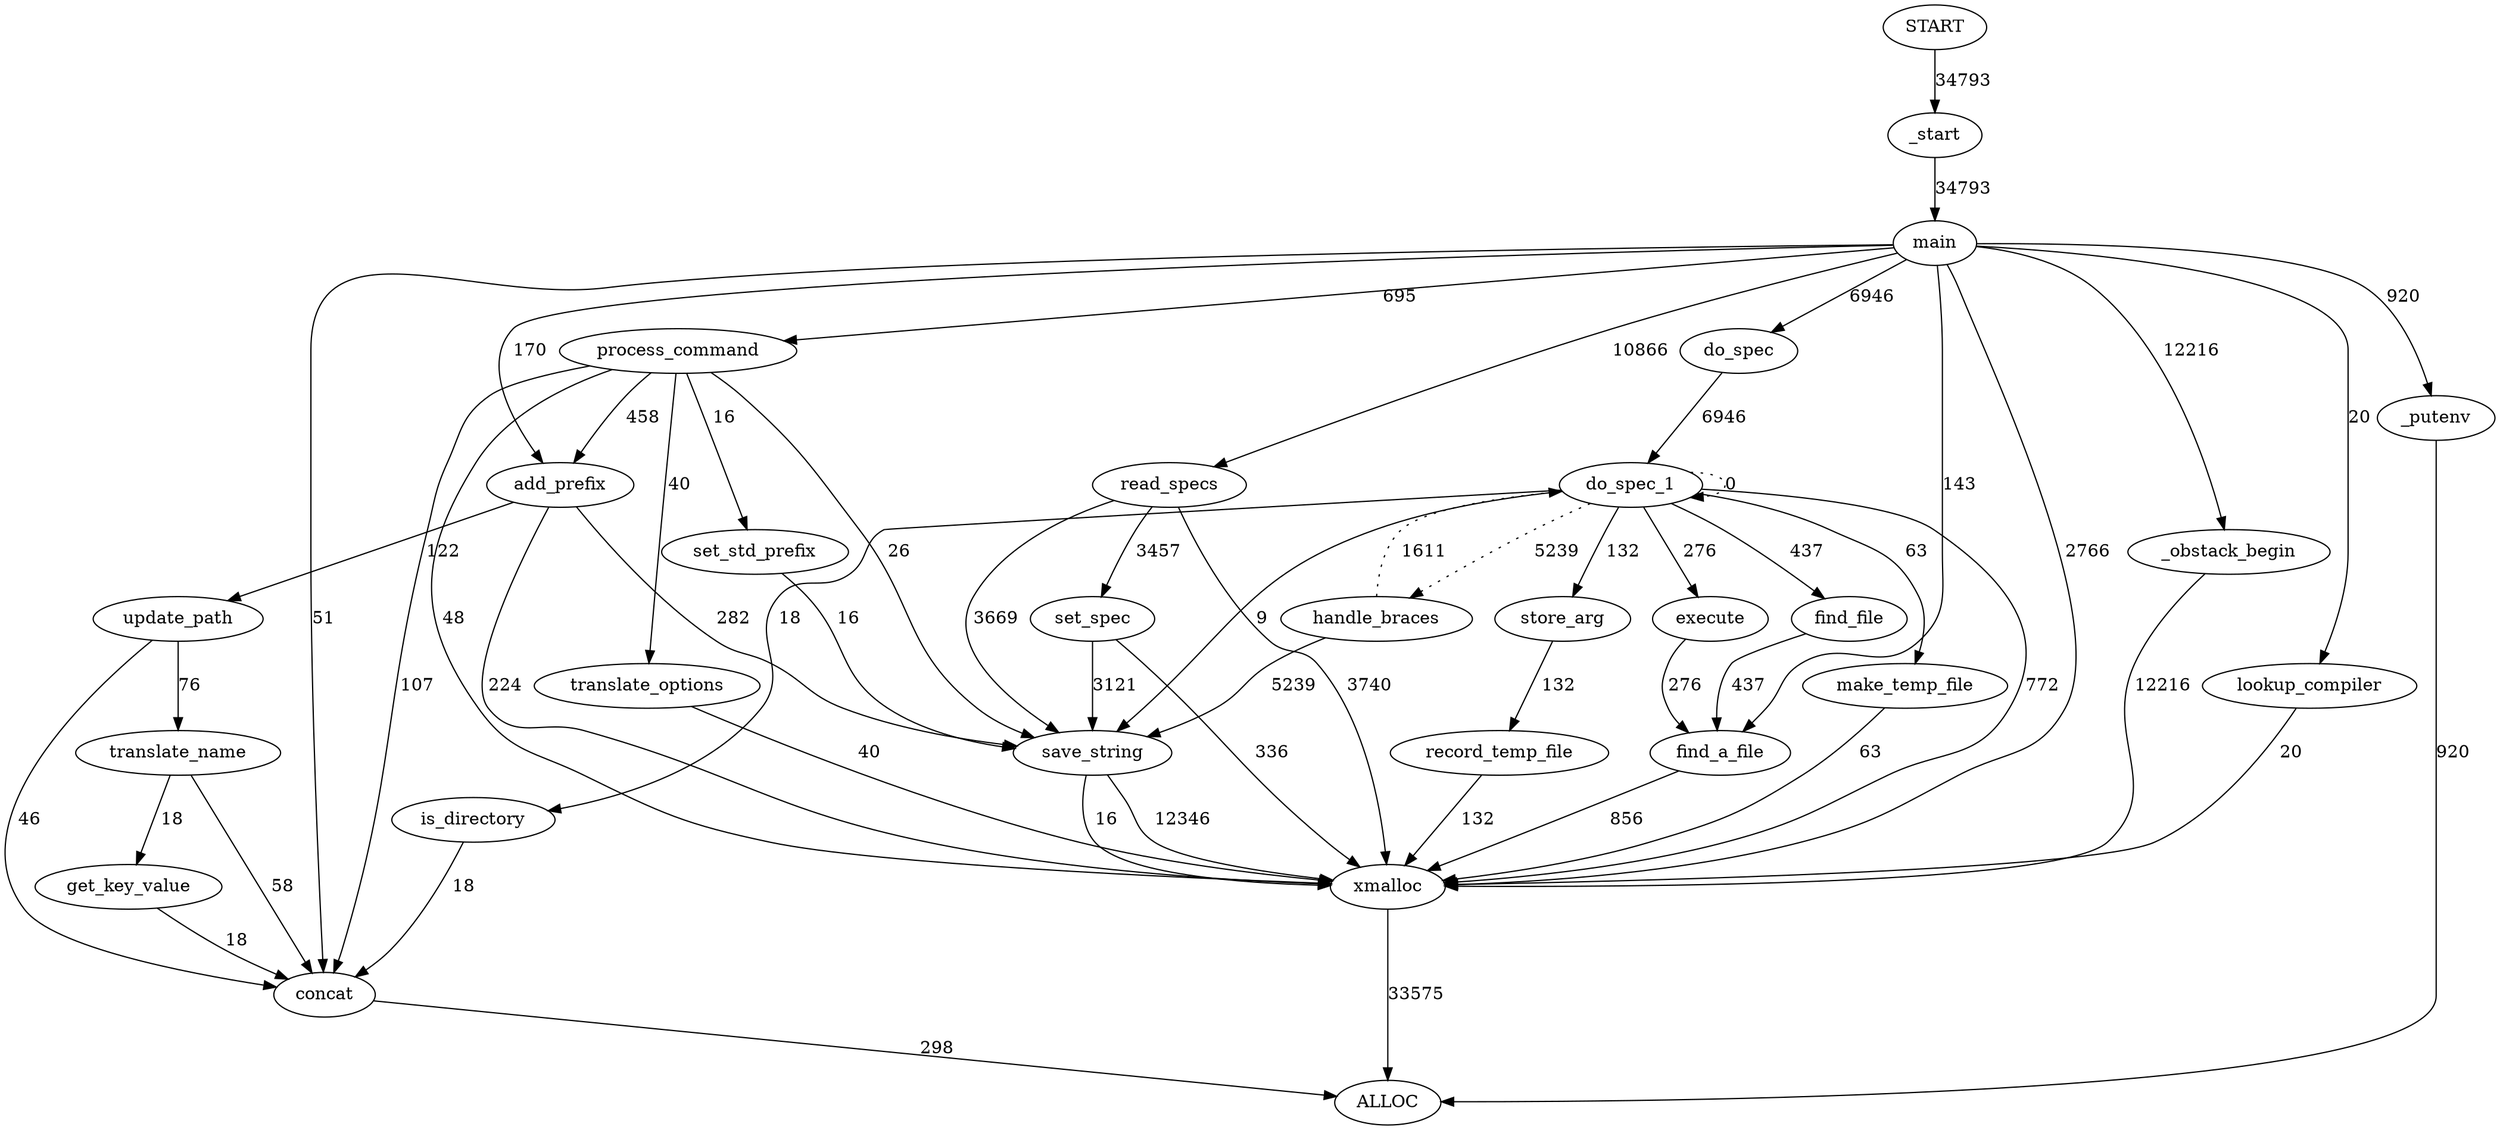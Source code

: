 /* produced by mprof 1.1 from gcc.out */

digraph "allocation call graph"
{
    "START" -> "_start" [label = "34793"];
    "_start" -> "main" [label = "34793"];
    "main" -> "xmalloc" [label = "2766"];
    "xmalloc" -> "ALLOC" [label = "33575"];
    "main" -> "_obstack_begin" [label = "12216"];
    "_obstack_begin" -> "xmalloc" [label = "12216"];
    "main" -> "process_command" [label = "695"];
    "process_command" -> "save_string" [label = "26"];
    "save_string" -> "xmalloc" [label = "12346"];
    "process_command" -> "set_std_prefix" [label = "16"];
    "set_std_prefix" -> "save_string" [label = "16"];
    "save_string" -> "xmalloc" [label = "16"];
    "process_command" -> "add_prefix" [label = "458"];
    "add_prefix" -> "xmalloc" [label = "224"];
    "add_prefix" -> "save_string" [label = "282"];
    "add_prefix" -> "update_path" [label = "122"];
    "update_path" -> "concat" [label = "46"];
    "concat" -> "ALLOC" [label = "298"];
    "update_path" -> "translate_name" [label = "76"];
    "translate_name" -> "get_key_value" [label = "18"];
    "get_key_value" -> "concat" [label = "18"];
    "translate_name" -> "concat" [label = "58"];
    "process_command" -> "translate_options" [label = "40"];
    "translate_options" -> "xmalloc" [label = "40"];
    "process_command" -> "xmalloc" [label = "48"];
    "process_command" -> "concat" [label = "107"];
    "main" -> "find_a_file" [label = "143"];
    "find_a_file" -> "xmalloc" [label = "856"];
    "main" -> "read_specs" [label = "10866"];
    "read_specs" -> "xmalloc" [label = "3740"];
    "read_specs" -> "save_string" [label = "3669"];
    "read_specs" -> "set_spec" [label = "3457"];
    "set_spec" -> "save_string" [label = "3121"];
    "set_spec" -> "xmalloc" [label = "336"];
    "main" -> "add_prefix" [label = "170"];
    "main" -> "lookup_compiler" [label = "20"];
    "lookup_compiler" -> "xmalloc" [label = "20"];
    "main" -> "do_spec" [label = "6946"];
    "do_spec" -> "do_spec_1" [label = "6946"];
    "do_spec_1" -> "handle_braces" [label = "5239", style = dotted];
    "handle_braces" -> "save_string" [label = "5239"];
    "handle_braces" -> "do_spec_1" [label = "1611", style = dotted];
    "do_spec_1" -> "do_spec_1" [label = "0", style = dotted];
    "do_spec_1" -> "xmalloc" [label = "772"];
    "do_spec_1" -> "save_string" [label = "9"];
    "do_spec_1" -> "make_temp_file" [label = "63"];
    "make_temp_file" -> "xmalloc" [label = "63"];
    "do_spec_1" -> "store_arg" [label = "132"];
    "store_arg" -> "record_temp_file" [label = "132"];
    "record_temp_file" -> "xmalloc" [label = "132"];
    "do_spec_1" -> "execute" [label = "276"];
    "execute" -> "find_a_file" [label = "276"];
    "do_spec_1" -> "find_file" [label = "437"];
    "find_file" -> "find_a_file" [label = "437"];
    "do_spec_1" -> "is_directory" [label = "18"];
    "is_directory" -> "concat" [label = "18"];
    "main" -> "concat" [label = "51"];
    "main" -> "_putenv" [label = "920"];
    "_putenv" -> "ALLOC" [label = "920"];
}
